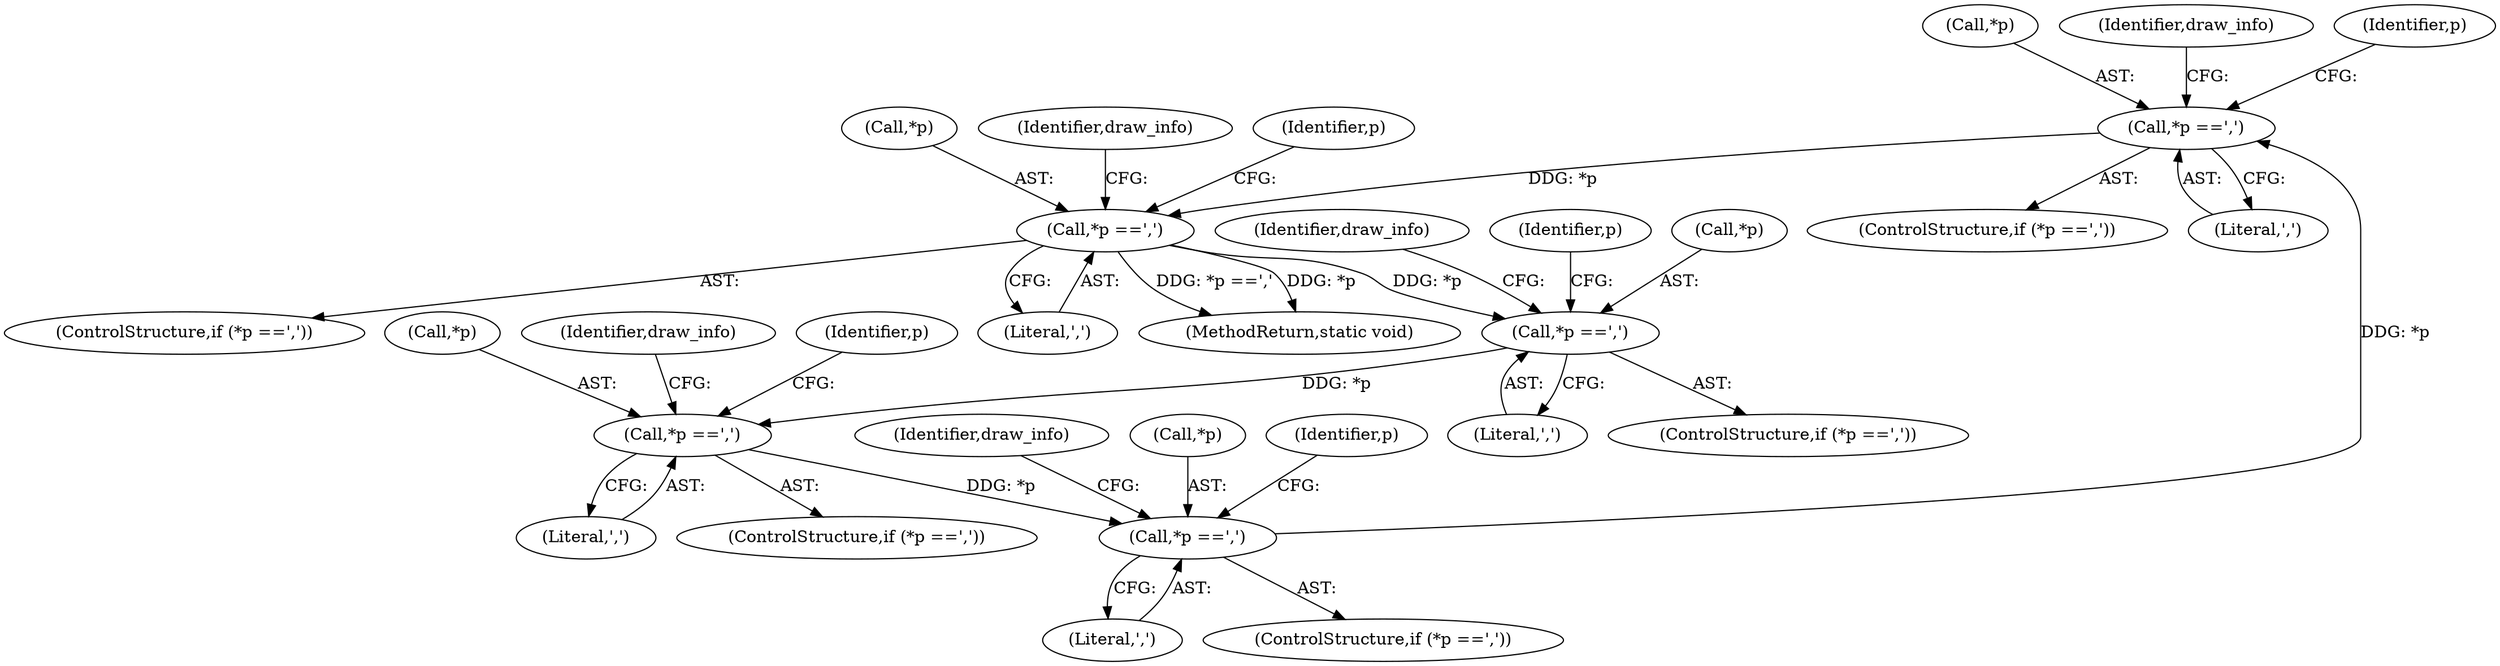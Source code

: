 digraph "0_ImageMagick_56d6e20de489113617cbbddaf41e92600a34db22@pointer" {
"1000649" [label="(Call,*p ==',')"];
"1000632" [label="(Call,*p ==',')"];
"1000615" [label="(Call,*p ==',')"];
"1000598" [label="(Call,*p ==',')"];
"1000666" [label="(Call,*p ==',')"];
"1000649" [label="(Call,*p ==',')"];
"1000607" [label="(Identifier,draw_info)"];
"1000666" [label="(Call,*p ==',')"];
"1000650" [label="(Call,*p)"];
"1000597" [label="(ControlStructure,if (*p ==','))"];
"1000616" [label="(Call,*p)"];
"1000641" [label="(Identifier,draw_info)"];
"1000667" [label="(Call,*p)"];
"1000633" [label="(Call,*p)"];
"1000615" [label="(Call,*p ==',')"];
"1000675" [label="(Identifier,draw_info)"];
"1000649" [label="(Call,*p ==',')"];
"1000671" [label="(Identifier,p)"];
"1000665" [label="(ControlStructure,if (*p ==','))"];
"1000598" [label="(Call,*p ==',')"];
"1000624" [label="(Identifier,draw_info)"];
"1000632" [label="(Call,*p ==',')"];
"1000603" [label="(Identifier,p)"];
"1000658" [label="(Identifier,draw_info)"];
"1000652" [label="(Literal,',')"];
"1000648" [label="(ControlStructure,if (*p ==','))"];
"1000618" [label="(Literal,',')"];
"1000599" [label="(Call,*p)"];
"1000635" [label="(Literal,',')"];
"1000669" [label="(Literal,',')"];
"1000654" [label="(Identifier,p)"];
"1000620" [label="(Identifier,p)"];
"1019610" [label="(MethodReturn,static void)"];
"1000601" [label="(Literal,',')"];
"1000631" [label="(ControlStructure,if (*p ==','))"];
"1000637" [label="(Identifier,p)"];
"1000614" [label="(ControlStructure,if (*p ==','))"];
"1000649" -> "1000648"  [label="AST: "];
"1000649" -> "1000652"  [label="CFG: "];
"1000650" -> "1000649"  [label="AST: "];
"1000652" -> "1000649"  [label="AST: "];
"1000654" -> "1000649"  [label="CFG: "];
"1000658" -> "1000649"  [label="CFG: "];
"1000632" -> "1000649"  [label="DDG: *p"];
"1000649" -> "1000666"  [label="DDG: *p"];
"1000632" -> "1000631"  [label="AST: "];
"1000632" -> "1000635"  [label="CFG: "];
"1000633" -> "1000632"  [label="AST: "];
"1000635" -> "1000632"  [label="AST: "];
"1000637" -> "1000632"  [label="CFG: "];
"1000641" -> "1000632"  [label="CFG: "];
"1000615" -> "1000632"  [label="DDG: *p"];
"1000615" -> "1000614"  [label="AST: "];
"1000615" -> "1000618"  [label="CFG: "];
"1000616" -> "1000615"  [label="AST: "];
"1000618" -> "1000615"  [label="AST: "];
"1000620" -> "1000615"  [label="CFG: "];
"1000624" -> "1000615"  [label="CFG: "];
"1000598" -> "1000615"  [label="DDG: *p"];
"1000598" -> "1000597"  [label="AST: "];
"1000598" -> "1000601"  [label="CFG: "];
"1000599" -> "1000598"  [label="AST: "];
"1000601" -> "1000598"  [label="AST: "];
"1000603" -> "1000598"  [label="CFG: "];
"1000607" -> "1000598"  [label="CFG: "];
"1000666" -> "1000598"  [label="DDG: *p"];
"1000666" -> "1000665"  [label="AST: "];
"1000666" -> "1000669"  [label="CFG: "];
"1000667" -> "1000666"  [label="AST: "];
"1000669" -> "1000666"  [label="AST: "];
"1000671" -> "1000666"  [label="CFG: "];
"1000675" -> "1000666"  [label="CFG: "];
"1000666" -> "1019610"  [label="DDG: *p ==','"];
"1000666" -> "1019610"  [label="DDG: *p"];
}
